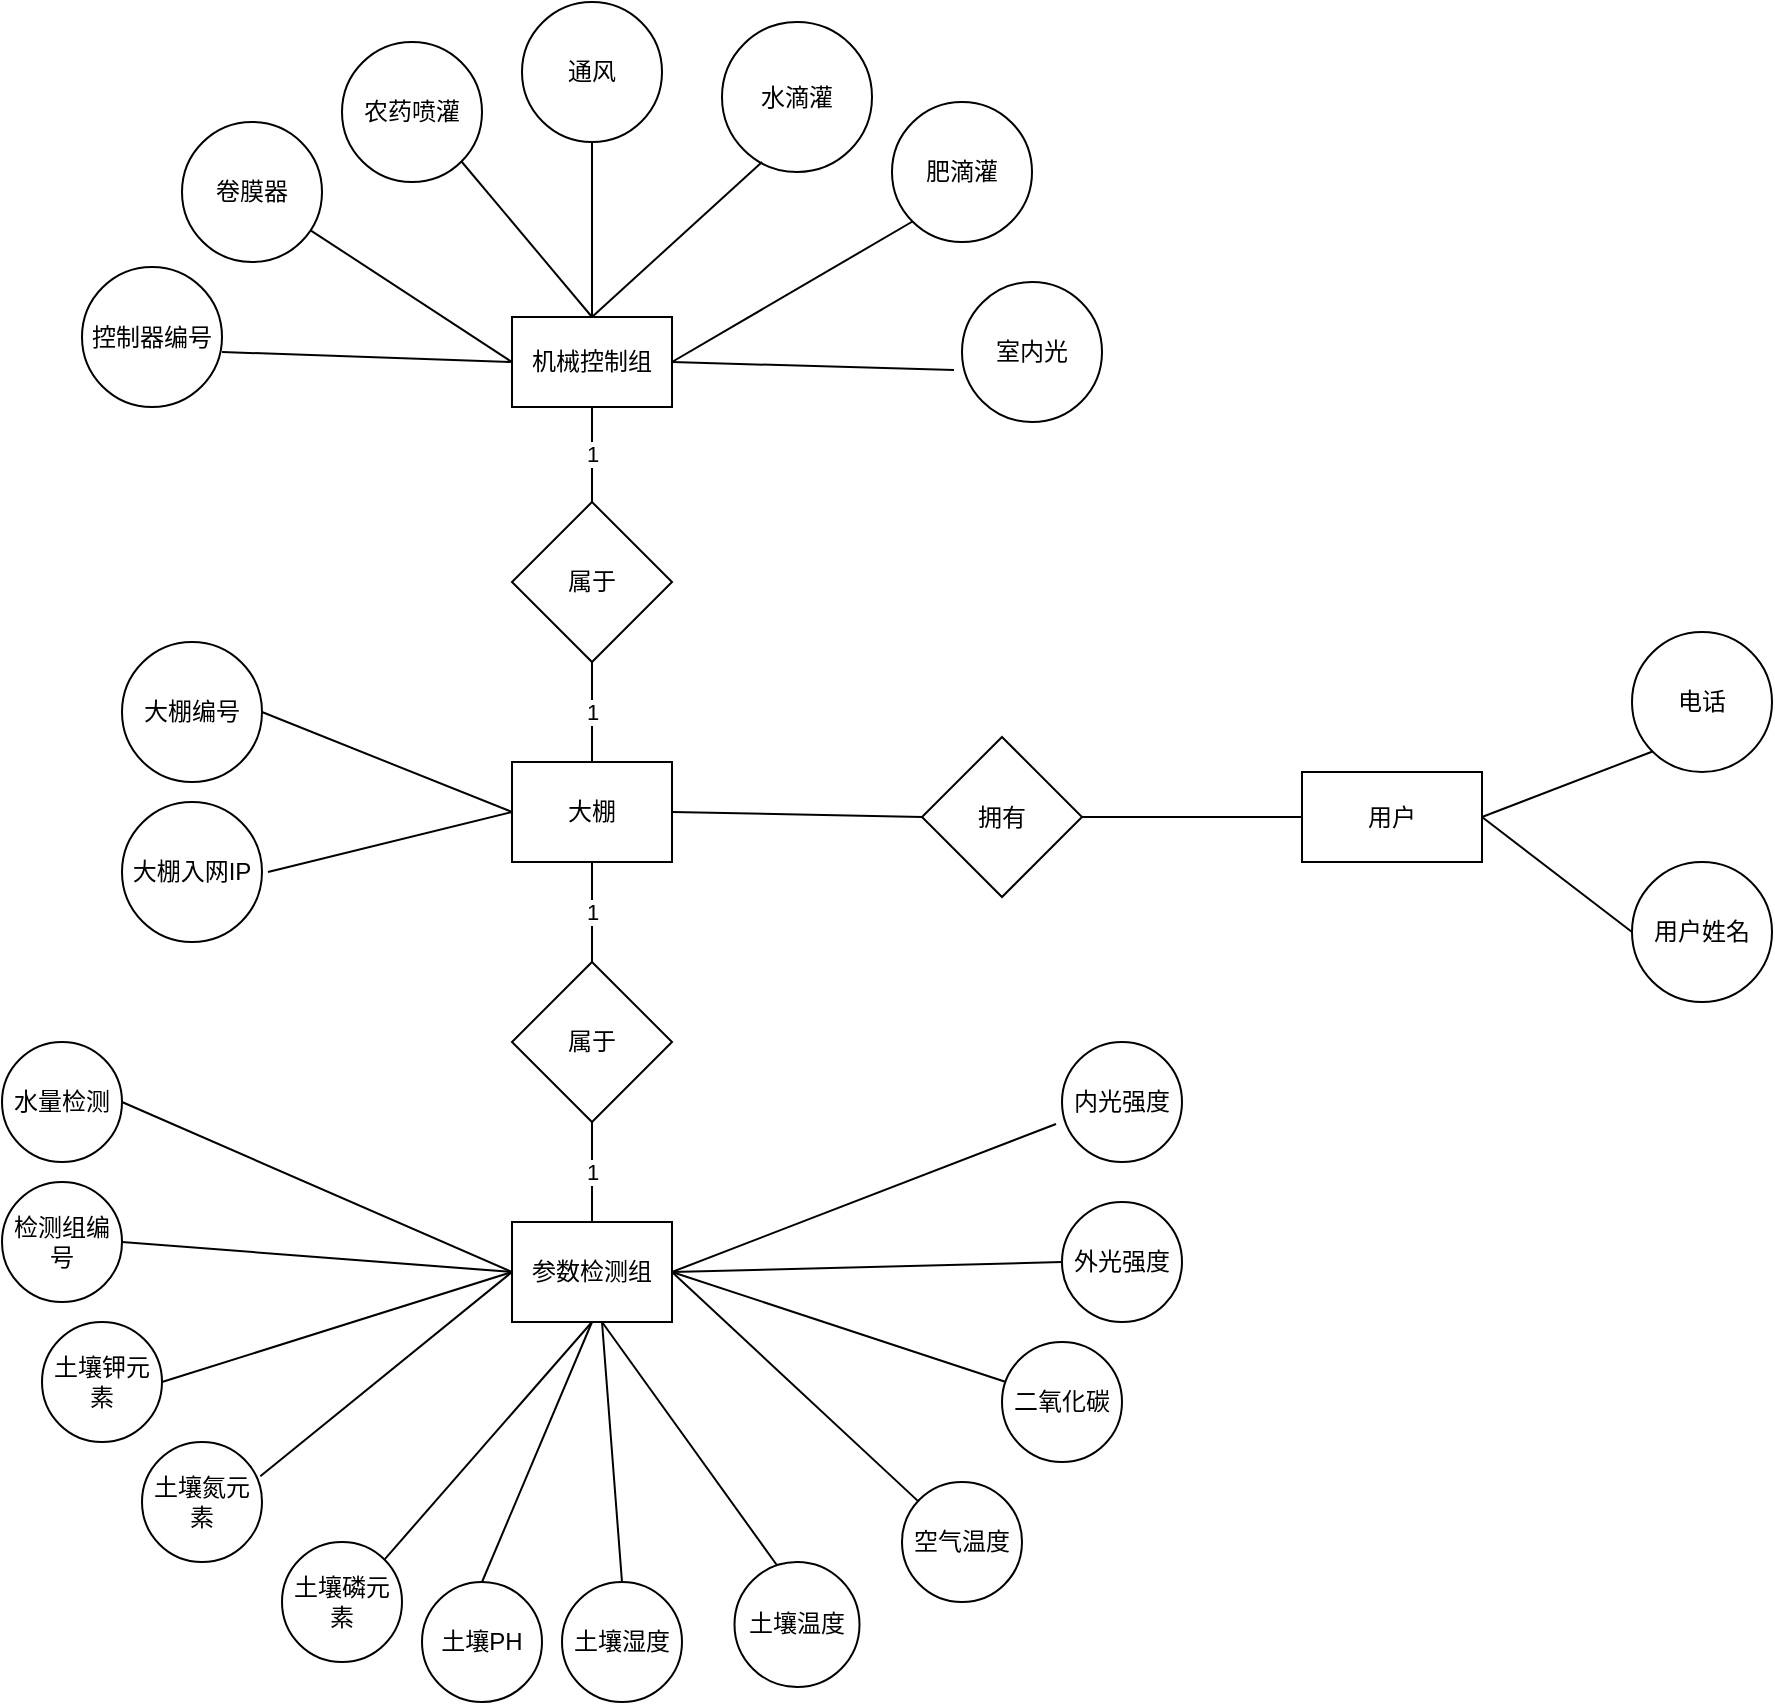 <mxfile version="14.5.7" type="github">
  <diagram id="R2lEEEUBdFMjLlhIrx00" name="Page-1">
    <mxGraphModel dx="1673" dy="896" grid="1" gridSize="10" guides="1" tooltips="1" connect="1" arrows="1" fold="1" page="1" pageScale="1" pageWidth="2339" pageHeight="3300" math="0" shadow="0" extFonts="Permanent Marker^https://fonts.googleapis.com/css?family=Permanent+Marker">
      <root>
        <mxCell id="0" />
        <mxCell id="1" parent="0" />
        <mxCell id="WZYwIPlytzG-EjPIgdLX-2" value="大棚" style="rounded=0;whiteSpace=wrap;html=1;" vertex="1" parent="1">
          <mxGeometry x="575" y="530" width="80" height="50" as="geometry" />
        </mxCell>
        <mxCell id="WZYwIPlytzG-EjPIgdLX-10" value="二氧化碳" style="ellipse;whiteSpace=wrap;html=1;aspect=fixed;" vertex="1" parent="1">
          <mxGeometry x="820" y="820" width="60" height="60" as="geometry" />
        </mxCell>
        <mxCell id="WZYwIPlytzG-EjPIgdLX-16" value="内光强度" style="ellipse;whiteSpace=wrap;html=1;aspect=fixed;" vertex="1" parent="1">
          <mxGeometry x="850" y="670" width="60" height="60" as="geometry" />
        </mxCell>
        <mxCell id="WZYwIPlytzG-EjPIgdLX-17" value="外光强度" style="ellipse;whiteSpace=wrap;html=1;aspect=fixed;" vertex="1" parent="1">
          <mxGeometry x="850" y="750" width="60" height="60" as="geometry" />
        </mxCell>
        <mxCell id="WZYwIPlytzG-EjPIgdLX-23" value="机械控制组" style="rounded=0;whiteSpace=wrap;html=1;" vertex="1" parent="1">
          <mxGeometry x="575" y="307.5" width="80" height="45" as="geometry" />
        </mxCell>
        <mxCell id="WZYwIPlytzG-EjPIgdLX-24" value="参数检测组" style="rounded=0;whiteSpace=wrap;html=1;" vertex="1" parent="1">
          <mxGeometry x="575" y="760" width="80" height="50" as="geometry" />
        </mxCell>
        <mxCell id="WZYwIPlytzG-EjPIgdLX-29" value="卷膜器" style="ellipse;whiteSpace=wrap;html=1;aspect=fixed;" vertex="1" parent="1">
          <mxGeometry x="410" y="210" width="70" height="70" as="geometry" />
        </mxCell>
        <mxCell id="WZYwIPlytzG-EjPIgdLX-30" value="农药喷灌" style="ellipse;whiteSpace=wrap;html=1;aspect=fixed;" vertex="1" parent="1">
          <mxGeometry x="490" y="170" width="70" height="70" as="geometry" />
        </mxCell>
        <mxCell id="WZYwIPlytzG-EjPIgdLX-31" value="通风" style="ellipse;whiteSpace=wrap;html=1;aspect=fixed;" vertex="1" parent="1">
          <mxGeometry x="580" y="150" width="70" height="70" as="geometry" />
        </mxCell>
        <mxCell id="WZYwIPlytzG-EjPIgdLX-32" value="水滴灌" style="ellipse;whiteSpace=wrap;html=1;aspect=fixed;" vertex="1" parent="1">
          <mxGeometry x="680" y="160" width="75" height="75" as="geometry" />
        </mxCell>
        <mxCell id="WZYwIPlytzG-EjPIgdLX-33" value="室内光" style="ellipse;whiteSpace=wrap;html=1;aspect=fixed;" vertex="1" parent="1">
          <mxGeometry x="800" y="290" width="70" height="70" as="geometry" />
        </mxCell>
        <mxCell id="WZYwIPlytzG-EjPIgdLX-34" value="肥滴灌" style="ellipse;whiteSpace=wrap;html=1;aspect=fixed;" vertex="1" parent="1">
          <mxGeometry x="765" y="200" width="70" height="70" as="geometry" />
        </mxCell>
        <mxCell id="WZYwIPlytzG-EjPIgdLX-35" value="土壤氮元素" style="ellipse;whiteSpace=wrap;html=1;aspect=fixed;" vertex="1" parent="1">
          <mxGeometry x="390" y="870" width="60" height="60" as="geometry" />
        </mxCell>
        <mxCell id="WZYwIPlytzG-EjPIgdLX-36" value="土壤磷元素" style="ellipse;whiteSpace=wrap;html=1;aspect=fixed;" vertex="1" parent="1">
          <mxGeometry x="460" y="920" width="60" height="60" as="geometry" />
        </mxCell>
        <mxCell id="WZYwIPlytzG-EjPIgdLX-37" value="土壤钾元素" style="ellipse;whiteSpace=wrap;html=1;aspect=fixed;" vertex="1" parent="1">
          <mxGeometry x="340" y="810" width="60" height="60" as="geometry" />
        </mxCell>
        <mxCell id="WZYwIPlytzG-EjPIgdLX-38" value="土壤PH" style="ellipse;whiteSpace=wrap;html=1;aspect=fixed;" vertex="1" parent="1">
          <mxGeometry x="530" y="940" width="60" height="60" as="geometry" />
        </mxCell>
        <mxCell id="WZYwIPlytzG-EjPIgdLX-39" value="土壤湿度" style="ellipse;whiteSpace=wrap;html=1;aspect=fixed;" vertex="1" parent="1">
          <mxGeometry x="600" y="940" width="60" height="60" as="geometry" />
        </mxCell>
        <mxCell id="WZYwIPlytzG-EjPIgdLX-40" value="土壤温度" style="ellipse;whiteSpace=wrap;html=1;aspect=fixed;" vertex="1" parent="1">
          <mxGeometry x="686.25" y="930" width="62.5" height="62.5" as="geometry" />
        </mxCell>
        <mxCell id="WZYwIPlytzG-EjPIgdLX-41" value="空气温度" style="ellipse;whiteSpace=wrap;html=1;aspect=fixed;" vertex="1" parent="1">
          <mxGeometry x="770" y="890" width="60" height="60" as="geometry" />
        </mxCell>
        <mxCell id="WZYwIPlytzG-EjPIgdLX-43" value="大棚编号" style="ellipse;whiteSpace=wrap;html=1;aspect=fixed;" vertex="1" parent="1">
          <mxGeometry x="380" y="470" width="70" height="70" as="geometry" />
        </mxCell>
        <mxCell id="WZYwIPlytzG-EjPIgdLX-44" value="大棚入网IP" style="ellipse;whiteSpace=wrap;html=1;aspect=fixed;" vertex="1" parent="1">
          <mxGeometry x="380" y="550" width="70" height="70" as="geometry" />
        </mxCell>
        <mxCell id="WZYwIPlytzG-EjPIgdLX-45" value="控制器编号" style="ellipse;whiteSpace=wrap;html=1;aspect=fixed;" vertex="1" parent="1">
          <mxGeometry x="360" y="282.5" width="70" height="70" as="geometry" />
        </mxCell>
        <mxCell id="WZYwIPlytzG-EjPIgdLX-46" value="检测组编号" style="ellipse;whiteSpace=wrap;html=1;aspect=fixed;" vertex="1" parent="1">
          <mxGeometry x="320" y="740" width="60" height="60" as="geometry" />
        </mxCell>
        <mxCell id="WZYwIPlytzG-EjPIgdLX-48" value="属于" style="rhombus;whiteSpace=wrap;html=1;" vertex="1" parent="1">
          <mxGeometry x="575" y="630" width="80" height="80" as="geometry" />
        </mxCell>
        <mxCell id="WZYwIPlytzG-EjPIgdLX-49" value="属于" style="rhombus;whiteSpace=wrap;html=1;" vertex="1" parent="1">
          <mxGeometry x="575" y="400" width="80" height="80" as="geometry" />
        </mxCell>
        <mxCell id="WZYwIPlytzG-EjPIgdLX-50" value="1" style="endArrow=none;html=1;entryX=0.5;entryY=1;entryDx=0;entryDy=0;" edge="1" parent="1" source="WZYwIPlytzG-EjPIgdLX-49" target="WZYwIPlytzG-EjPIgdLX-23">
          <mxGeometry width="50" height="50" relative="1" as="geometry">
            <mxPoint x="710" y="650" as="sourcePoint" />
            <mxPoint x="760" y="600" as="targetPoint" />
          </mxGeometry>
        </mxCell>
        <mxCell id="WZYwIPlytzG-EjPIgdLX-51" value="1" style="endArrow=none;html=1;entryX=0.5;entryY=1;entryDx=0;entryDy=0;exitX=0.5;exitY=0;exitDx=0;exitDy=0;" edge="1" parent="1" source="WZYwIPlytzG-EjPIgdLX-2" target="WZYwIPlytzG-EjPIgdLX-49">
          <mxGeometry width="50" height="50" relative="1" as="geometry">
            <mxPoint x="590" y="530" as="sourcePoint" />
            <mxPoint x="640" y="480" as="targetPoint" />
          </mxGeometry>
        </mxCell>
        <mxCell id="WZYwIPlytzG-EjPIgdLX-52" value="1" style="endArrow=none;html=1;entryX=0.5;entryY=1;entryDx=0;entryDy=0;exitX=0.5;exitY=0;exitDx=0;exitDy=0;" edge="1" parent="1" source="WZYwIPlytzG-EjPIgdLX-48" target="WZYwIPlytzG-EjPIgdLX-2">
          <mxGeometry width="50" height="50" relative="1" as="geometry">
            <mxPoint x="580" y="630" as="sourcePoint" />
            <mxPoint x="630" y="580" as="targetPoint" />
          </mxGeometry>
        </mxCell>
        <mxCell id="WZYwIPlytzG-EjPIgdLX-53" value="1" style="endArrow=none;html=1;entryX=0.5;entryY=1;entryDx=0;entryDy=0;exitX=0.5;exitY=0;exitDx=0;exitDy=0;" edge="1" parent="1" source="WZYwIPlytzG-EjPIgdLX-24" target="WZYwIPlytzG-EjPIgdLX-48">
          <mxGeometry width="50" height="50" relative="1" as="geometry">
            <mxPoint x="590" y="760" as="sourcePoint" />
            <mxPoint x="640" y="710" as="targetPoint" />
          </mxGeometry>
        </mxCell>
        <mxCell id="WZYwIPlytzG-EjPIgdLX-56" value="" style="endArrow=none;html=1;entryX=1;entryY=0.5;entryDx=0;entryDy=0;exitX=0;exitY=0.5;exitDx=0;exitDy=0;" edge="1" parent="1" source="WZYwIPlytzG-EjPIgdLX-2" target="WZYwIPlytzG-EjPIgdLX-43">
          <mxGeometry width="50" height="50" relative="1" as="geometry">
            <mxPoint x="710" y="650" as="sourcePoint" />
            <mxPoint x="760" y="600" as="targetPoint" />
          </mxGeometry>
        </mxCell>
        <mxCell id="WZYwIPlytzG-EjPIgdLX-57" value="" style="endArrow=none;html=1;entryX=0;entryY=0.5;entryDx=0;entryDy=0;" edge="1" parent="1" target="WZYwIPlytzG-EjPIgdLX-2">
          <mxGeometry width="50" height="50" relative="1" as="geometry">
            <mxPoint x="453" y="585" as="sourcePoint" />
            <mxPoint x="510" y="560" as="targetPoint" />
          </mxGeometry>
        </mxCell>
        <mxCell id="WZYwIPlytzG-EjPIgdLX-58" value="" style="endArrow=none;html=1;entryX=-0.057;entryY=0.629;entryDx=0;entryDy=0;entryPerimeter=0;exitX=1;exitY=0.5;exitDx=0;exitDy=0;" edge="1" parent="1" source="WZYwIPlytzG-EjPIgdLX-23" target="WZYwIPlytzG-EjPIgdLX-33">
          <mxGeometry width="50" height="50" relative="1" as="geometry">
            <mxPoint x="720" y="480" as="sourcePoint" />
            <mxPoint x="770" y="430" as="targetPoint" />
          </mxGeometry>
        </mxCell>
        <mxCell id="WZYwIPlytzG-EjPIgdLX-59" value="" style="endArrow=none;html=1;entryX=0;entryY=0.5;entryDx=0;entryDy=0;exitX=1;exitY=0.607;exitDx=0;exitDy=0;exitPerimeter=0;" edge="1" parent="1" source="WZYwIPlytzG-EjPIgdLX-45" target="WZYwIPlytzG-EjPIgdLX-23">
          <mxGeometry width="50" height="50" relative="1" as="geometry">
            <mxPoint x="470" y="360" as="sourcePoint" />
            <mxPoint x="520" y="310" as="targetPoint" />
          </mxGeometry>
        </mxCell>
        <mxCell id="WZYwIPlytzG-EjPIgdLX-60" value="" style="endArrow=none;html=1;entryX=0;entryY=0.5;entryDx=0;entryDy=0;" edge="1" parent="1" source="WZYwIPlytzG-EjPIgdLX-29" target="WZYwIPlytzG-EjPIgdLX-23">
          <mxGeometry width="50" height="50" relative="1" as="geometry">
            <mxPoint x="490" y="400" as="sourcePoint" />
            <mxPoint x="540" y="350" as="targetPoint" />
          </mxGeometry>
        </mxCell>
        <mxCell id="WZYwIPlytzG-EjPIgdLX-61" value="" style="endArrow=none;html=1;entryX=0;entryY=1;entryDx=0;entryDy=0;exitX=1;exitY=0.5;exitDx=0;exitDy=0;" edge="1" parent="1" source="WZYwIPlytzG-EjPIgdLX-23" target="WZYwIPlytzG-EjPIgdLX-34">
          <mxGeometry width="50" height="50" relative="1" as="geometry">
            <mxPoint x="700" y="320" as="sourcePoint" />
            <mxPoint x="750" y="270" as="targetPoint" />
          </mxGeometry>
        </mxCell>
        <mxCell id="WZYwIPlytzG-EjPIgdLX-62" value="" style="endArrow=none;html=1;entryX=0.267;entryY=0.933;entryDx=0;entryDy=0;entryPerimeter=0;exitX=0.5;exitY=0;exitDx=0;exitDy=0;" edge="1" parent="1" source="WZYwIPlytzG-EjPIgdLX-23" target="WZYwIPlytzG-EjPIgdLX-32">
          <mxGeometry width="50" height="50" relative="1" as="geometry">
            <mxPoint x="690" y="430" as="sourcePoint" />
            <mxPoint x="740" y="380" as="targetPoint" />
          </mxGeometry>
        </mxCell>
        <mxCell id="WZYwIPlytzG-EjPIgdLX-63" value="" style="endArrow=none;html=1;entryX=1;entryY=1;entryDx=0;entryDy=0;exitX=0.5;exitY=0;exitDx=0;exitDy=0;" edge="1" parent="1" source="WZYwIPlytzG-EjPIgdLX-23" target="WZYwIPlytzG-EjPIgdLX-30">
          <mxGeometry width="50" height="50" relative="1" as="geometry">
            <mxPoint x="620" y="310" as="sourcePoint" />
            <mxPoint x="590" y="240" as="targetPoint" />
          </mxGeometry>
        </mxCell>
        <mxCell id="WZYwIPlytzG-EjPIgdLX-64" value="" style="endArrow=none;html=1;entryX=0.5;entryY=1;entryDx=0;entryDy=0;exitX=0.5;exitY=0;exitDx=0;exitDy=0;" edge="1" parent="1" source="WZYwIPlytzG-EjPIgdLX-23" target="WZYwIPlytzG-EjPIgdLX-31">
          <mxGeometry width="50" height="50" relative="1" as="geometry">
            <mxPoint x="600" y="290" as="sourcePoint" />
            <mxPoint x="650" y="240" as="targetPoint" />
          </mxGeometry>
        </mxCell>
        <mxCell id="WZYwIPlytzG-EjPIgdLX-65" value="" style="endArrow=none;html=1;exitX=1;exitY=0.5;exitDx=0;exitDy=0;entryX=0;entryY=0.5;entryDx=0;entryDy=0;" edge="1" parent="1" source="WZYwIPlytzG-EjPIgdLX-46" target="WZYwIPlytzG-EjPIgdLX-24">
          <mxGeometry width="50" height="50" relative="1" as="geometry">
            <mxPoint x="450" y="770" as="sourcePoint" />
            <mxPoint x="500" y="720" as="targetPoint" />
          </mxGeometry>
        </mxCell>
        <mxCell id="WZYwIPlytzG-EjPIgdLX-66" value="" style="endArrow=none;html=1;exitX=1;exitY=0.5;exitDx=0;exitDy=0;entryX=0;entryY=0.5;entryDx=0;entryDy=0;" edge="1" parent="1" source="WZYwIPlytzG-EjPIgdLX-37" target="WZYwIPlytzG-EjPIgdLX-24">
          <mxGeometry width="50" height="50" relative="1" as="geometry">
            <mxPoint x="470" y="830" as="sourcePoint" />
            <mxPoint x="520" y="780" as="targetPoint" />
          </mxGeometry>
        </mxCell>
        <mxCell id="WZYwIPlytzG-EjPIgdLX-67" value="" style="endArrow=none;html=1;exitX=0.986;exitY=0.286;exitDx=0;exitDy=0;exitPerimeter=0;entryX=0;entryY=0.5;entryDx=0;entryDy=0;" edge="1" parent="1" source="WZYwIPlytzG-EjPIgdLX-35" target="WZYwIPlytzG-EjPIgdLX-24">
          <mxGeometry width="50" height="50" relative="1" as="geometry">
            <mxPoint x="500" y="860" as="sourcePoint" />
            <mxPoint x="550" y="810" as="targetPoint" />
          </mxGeometry>
        </mxCell>
        <mxCell id="WZYwIPlytzG-EjPIgdLX-68" value="" style="endArrow=none;html=1;exitX=1;exitY=0;exitDx=0;exitDy=0;entryX=0.5;entryY=1;entryDx=0;entryDy=0;" edge="1" parent="1" source="WZYwIPlytzG-EjPIgdLX-36" target="WZYwIPlytzG-EjPIgdLX-24">
          <mxGeometry width="50" height="50" relative="1" as="geometry">
            <mxPoint x="550" y="890" as="sourcePoint" />
            <mxPoint x="600" y="840" as="targetPoint" />
          </mxGeometry>
        </mxCell>
        <mxCell id="WZYwIPlytzG-EjPIgdLX-69" value="" style="endArrow=none;html=1;exitX=0.5;exitY=0;exitDx=0;exitDy=0;entryX=0.5;entryY=1;entryDx=0;entryDy=0;" edge="1" parent="1" source="WZYwIPlytzG-EjPIgdLX-38" target="WZYwIPlytzG-EjPIgdLX-24">
          <mxGeometry width="50" height="50" relative="1" as="geometry">
            <mxPoint x="620" y="890" as="sourcePoint" />
            <mxPoint x="670" y="840" as="targetPoint" />
          </mxGeometry>
        </mxCell>
        <mxCell id="WZYwIPlytzG-EjPIgdLX-70" value="" style="endArrow=none;html=1;exitX=0.5;exitY=0;exitDx=0;exitDy=0;" edge="1" parent="1" source="WZYwIPlytzG-EjPIgdLX-39">
          <mxGeometry width="50" height="50" relative="1" as="geometry">
            <mxPoint x="620" y="890" as="sourcePoint" />
            <mxPoint x="620" y="810" as="targetPoint" />
          </mxGeometry>
        </mxCell>
        <mxCell id="WZYwIPlytzG-EjPIgdLX-71" value="" style="endArrow=none;html=1;exitX=0.344;exitY=0.032;exitDx=0;exitDy=0;exitPerimeter=0;" edge="1" parent="1" source="WZYwIPlytzG-EjPIgdLX-40">
          <mxGeometry width="50" height="50" relative="1" as="geometry">
            <mxPoint x="690" y="880" as="sourcePoint" />
            <mxPoint x="620" y="810" as="targetPoint" />
          </mxGeometry>
        </mxCell>
        <mxCell id="WZYwIPlytzG-EjPIgdLX-72" value="" style="endArrow=none;html=1;entryX=1;entryY=0.5;entryDx=0;entryDy=0;" edge="1" parent="1" source="WZYwIPlytzG-EjPIgdLX-41" target="WZYwIPlytzG-EjPIgdLX-24">
          <mxGeometry width="50" height="50" relative="1" as="geometry">
            <mxPoint x="710" y="870" as="sourcePoint" />
            <mxPoint x="760" y="820" as="targetPoint" />
          </mxGeometry>
        </mxCell>
        <mxCell id="WZYwIPlytzG-EjPIgdLX-73" value="" style="endArrow=none;html=1;entryX=0.033;entryY=0.333;entryDx=0;entryDy=0;entryPerimeter=0;exitX=1;exitY=0.5;exitDx=0;exitDy=0;" edge="1" parent="1" source="WZYwIPlytzG-EjPIgdLX-24" target="WZYwIPlytzG-EjPIgdLX-10">
          <mxGeometry width="50" height="50" relative="1" as="geometry">
            <mxPoint x="660" y="790" as="sourcePoint" />
            <mxPoint x="780" y="760" as="targetPoint" />
          </mxGeometry>
        </mxCell>
        <mxCell id="WZYwIPlytzG-EjPIgdLX-74" value="" style="endArrow=none;html=1;exitX=1;exitY=0.5;exitDx=0;exitDy=0;entryX=0;entryY=0.5;entryDx=0;entryDy=0;" edge="1" parent="1" source="WZYwIPlytzG-EjPIgdLX-24" target="WZYwIPlytzG-EjPIgdLX-17">
          <mxGeometry width="50" height="50" relative="1" as="geometry">
            <mxPoint x="810" y="800" as="sourcePoint" />
            <mxPoint x="860" y="750" as="targetPoint" />
          </mxGeometry>
        </mxCell>
        <mxCell id="WZYwIPlytzG-EjPIgdLX-75" value="" style="endArrow=none;html=1;entryX=-0.05;entryY=0.683;entryDx=0;entryDy=0;entryPerimeter=0;exitX=1;exitY=0.5;exitDx=0;exitDy=0;" edge="1" parent="1" source="WZYwIPlytzG-EjPIgdLX-24" target="WZYwIPlytzG-EjPIgdLX-16">
          <mxGeometry width="50" height="50" relative="1" as="geometry">
            <mxPoint x="720" y="750" as="sourcePoint" />
            <mxPoint x="770" y="700" as="targetPoint" />
          </mxGeometry>
        </mxCell>
        <mxCell id="WZYwIPlytzG-EjPIgdLX-76" value="用户" style="rounded=0;whiteSpace=wrap;html=1;" vertex="1" parent="1">
          <mxGeometry x="970" y="535" width="90" height="45" as="geometry" />
        </mxCell>
        <mxCell id="WZYwIPlytzG-EjPIgdLX-77" value="拥有" style="rhombus;whiteSpace=wrap;html=1;" vertex="1" parent="1">
          <mxGeometry x="780" y="517.5" width="80" height="80" as="geometry" />
        </mxCell>
        <mxCell id="WZYwIPlytzG-EjPIgdLX-78" value="" style="endArrow=none;html=1;entryX=0;entryY=0.5;entryDx=0;entryDy=0;exitX=1;exitY=0.5;exitDx=0;exitDy=0;" edge="1" parent="1" source="WZYwIPlytzG-EjPIgdLX-2" target="WZYwIPlytzG-EjPIgdLX-77">
          <mxGeometry width="50" height="50" relative="1" as="geometry">
            <mxPoint x="680" y="580" as="sourcePoint" />
            <mxPoint x="730" y="530" as="targetPoint" />
          </mxGeometry>
        </mxCell>
        <mxCell id="WZYwIPlytzG-EjPIgdLX-79" value="" style="endArrow=none;html=1;entryX=0;entryY=0.5;entryDx=0;entryDy=0;exitX=1;exitY=0.5;exitDx=0;exitDy=0;" edge="1" parent="1" source="WZYwIPlytzG-EjPIgdLX-77" target="WZYwIPlytzG-EjPIgdLX-76">
          <mxGeometry width="50" height="50" relative="1" as="geometry">
            <mxPoint x="900" y="590" as="sourcePoint" />
            <mxPoint x="950" y="540" as="targetPoint" />
          </mxGeometry>
        </mxCell>
        <mxCell id="WZYwIPlytzG-EjPIgdLX-80" value="用户姓名" style="ellipse;whiteSpace=wrap;html=1;aspect=fixed;" vertex="1" parent="1">
          <mxGeometry x="1135" y="580" width="70" height="70" as="geometry" />
        </mxCell>
        <mxCell id="WZYwIPlytzG-EjPIgdLX-81" value="电话" style="ellipse;whiteSpace=wrap;html=1;aspect=fixed;" vertex="1" parent="1">
          <mxGeometry x="1135" y="465" width="70" height="70" as="geometry" />
        </mxCell>
        <mxCell id="WZYwIPlytzG-EjPIgdLX-83" value="" style="endArrow=none;html=1;entryX=0;entryY=1;entryDx=0;entryDy=0;exitX=1;exitY=0.5;exitDx=0;exitDy=0;" edge="1" parent="1" source="WZYwIPlytzG-EjPIgdLX-76" target="WZYwIPlytzG-EjPIgdLX-81">
          <mxGeometry width="50" height="50" relative="1" as="geometry">
            <mxPoint x="1030" y="490" as="sourcePoint" />
            <mxPoint x="1080" y="440" as="targetPoint" />
          </mxGeometry>
        </mxCell>
        <mxCell id="WZYwIPlytzG-EjPIgdLX-84" value="" style="endArrow=none;html=1;entryX=0;entryY=0.5;entryDx=0;entryDy=0;exitX=1;exitY=0.5;exitDx=0;exitDy=0;" edge="1" parent="1" source="WZYwIPlytzG-EjPIgdLX-76" target="WZYwIPlytzG-EjPIgdLX-80">
          <mxGeometry width="50" height="50" relative="1" as="geometry">
            <mxPoint x="1050" y="660" as="sourcePoint" />
            <mxPoint x="1100" y="610" as="targetPoint" />
          </mxGeometry>
        </mxCell>
        <mxCell id="WZYwIPlytzG-EjPIgdLX-86" value="水量检测" style="ellipse;whiteSpace=wrap;html=1;aspect=fixed;" vertex="1" parent="1">
          <mxGeometry x="320" y="670" width="60" height="60" as="geometry" />
        </mxCell>
        <mxCell id="WZYwIPlytzG-EjPIgdLX-87" value="" style="endArrow=none;html=1;exitX=1;exitY=0.5;exitDx=0;exitDy=0;entryX=0;entryY=0.5;entryDx=0;entryDy=0;" edge="1" parent="1" source="WZYwIPlytzG-EjPIgdLX-86" target="WZYwIPlytzG-EjPIgdLX-24">
          <mxGeometry width="50" height="50" relative="1" as="geometry">
            <mxPoint x="460" y="740" as="sourcePoint" />
            <mxPoint x="510" y="690" as="targetPoint" />
          </mxGeometry>
        </mxCell>
      </root>
    </mxGraphModel>
  </diagram>
</mxfile>
